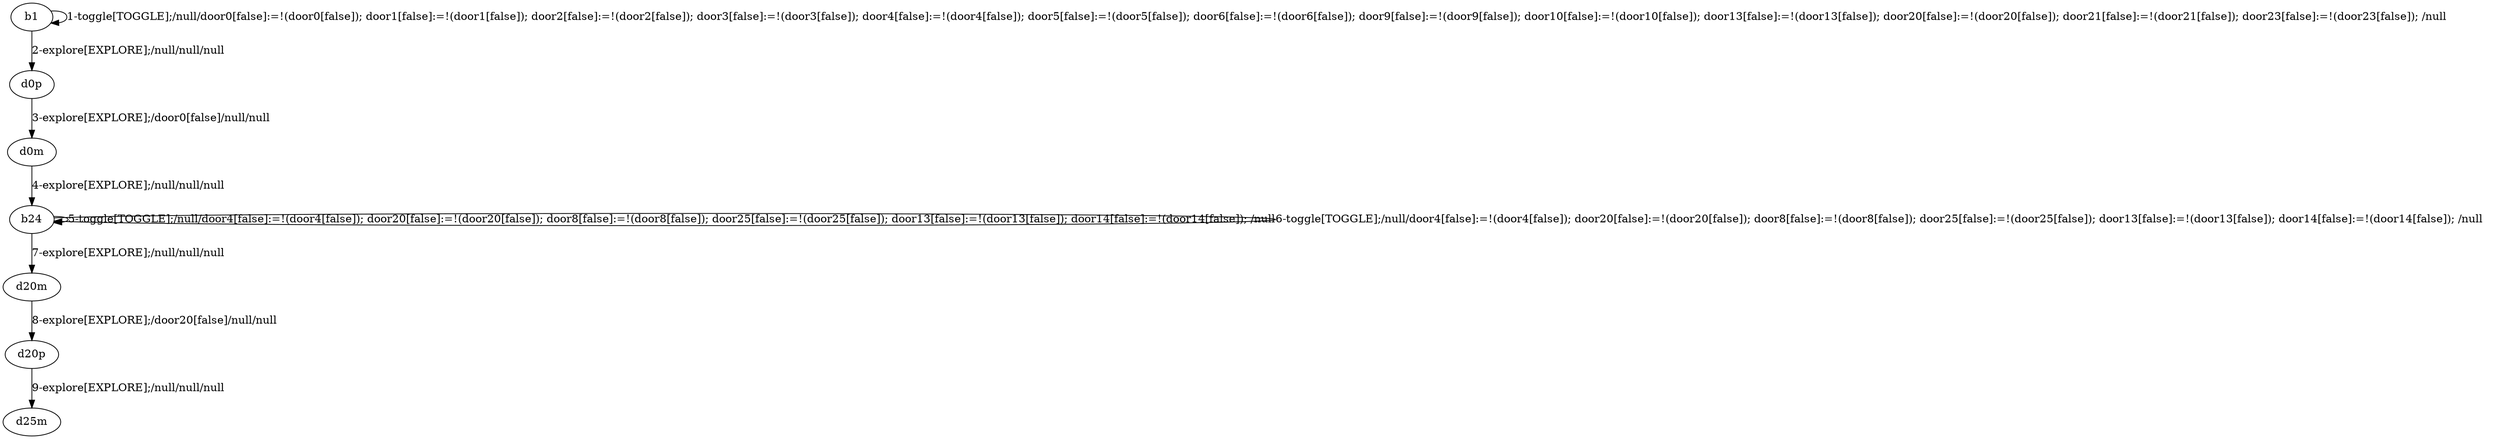 # Total number of goals covered by this test: 2
# d20m --> d20p
# d20p --> d25m

digraph g {
"b1" -> "b1" [label = "1-toggle[TOGGLE];/null/door0[false]:=!(door0[false]); door1[false]:=!(door1[false]); door2[false]:=!(door2[false]); door3[false]:=!(door3[false]); door4[false]:=!(door4[false]); door5[false]:=!(door5[false]); door6[false]:=!(door6[false]); door9[false]:=!(door9[false]); door10[false]:=!(door10[false]); door13[false]:=!(door13[false]); door20[false]:=!(door20[false]); door21[false]:=!(door21[false]); door23[false]:=!(door23[false]); /null"];
"b1" -> "d0p" [label = "2-explore[EXPLORE];/null/null/null"];
"d0p" -> "d0m" [label = "3-explore[EXPLORE];/door0[false]/null/null"];
"d0m" -> "b24" [label = "4-explore[EXPLORE];/null/null/null"];
"b24" -> "b24" [label = "5-toggle[TOGGLE];/null/door4[false]:=!(door4[false]); door20[false]:=!(door20[false]); door8[false]:=!(door8[false]); door25[false]:=!(door25[false]); door13[false]:=!(door13[false]); door14[false]:=!(door14[false]); /null"];
"b24" -> "b24" [label = "6-toggle[TOGGLE];/null/door4[false]:=!(door4[false]); door20[false]:=!(door20[false]); door8[false]:=!(door8[false]); door25[false]:=!(door25[false]); door13[false]:=!(door13[false]); door14[false]:=!(door14[false]); /null"];
"b24" -> "d20m" [label = "7-explore[EXPLORE];/null/null/null"];
"d20m" -> "d20p" [label = "8-explore[EXPLORE];/door20[false]/null/null"];
"d20p" -> "d25m" [label = "9-explore[EXPLORE];/null/null/null"];
}